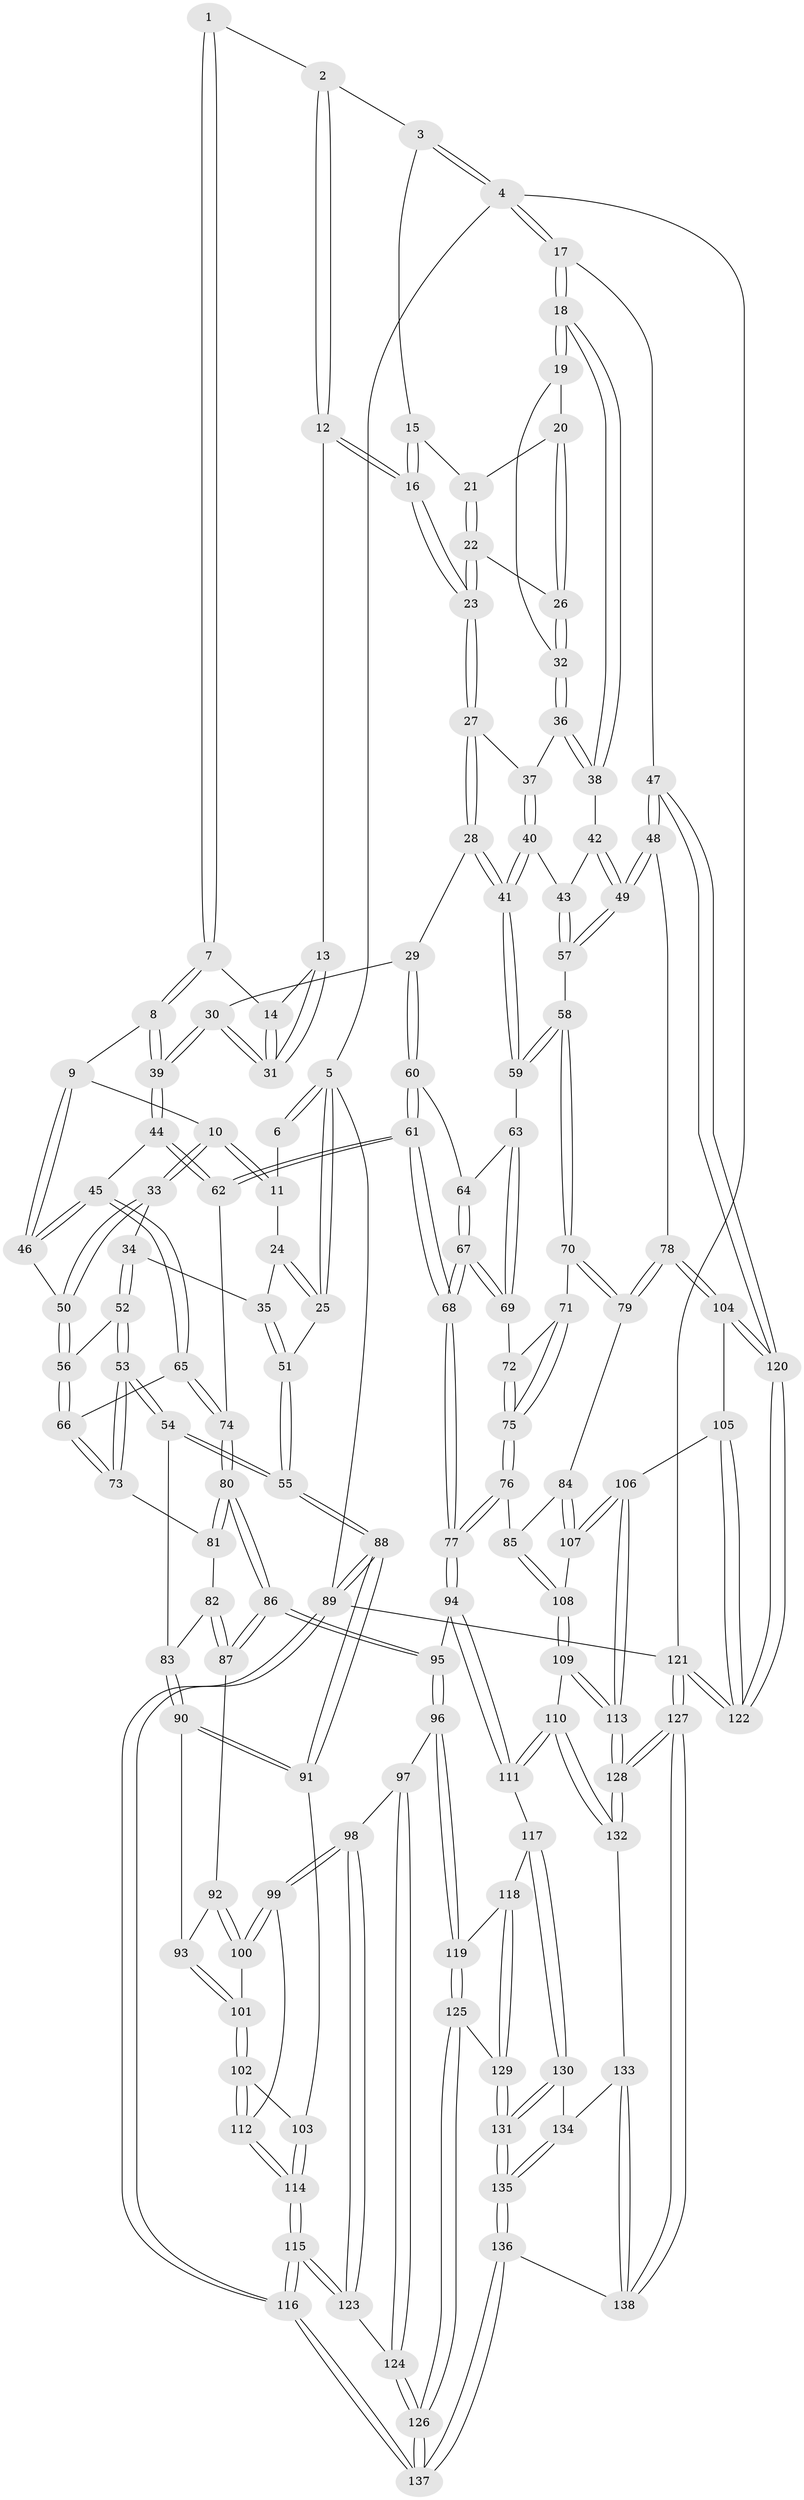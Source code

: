 // coarse degree distribution, {3: 0.42857142857142855, 4: 0.2619047619047619, 6: 0.07142857142857142, 5: 0.14285714285714285, 2: 0.09523809523809523}
// Generated by graph-tools (version 1.1) at 2025/54/03/04/25 22:54:32]
// undirected, 138 vertices, 342 edges
graph export_dot {
  node [color=gray90,style=filled];
  1 [pos="+0.4264800708233912+0"];
  2 [pos="+0.6509169253895162+0"];
  3 [pos="+1+0"];
  4 [pos="+1+0"];
  5 [pos="+0+0"];
  6 [pos="+0.03747687584673235+0"];
  7 [pos="+0.36452396722534286+0.14202079246598875"];
  8 [pos="+0.3090390787400628+0.18736616493330105"];
  9 [pos="+0.29105463474164595+0.1940907852479472"];
  10 [pos="+0.23689107205123158+0.19631851802947992"];
  11 [pos="+0.14039308950662663+0.0642611462345975"];
  12 [pos="+0.6795841079264983+0"];
  13 [pos="+0.5602996818179801+0.11848762152437635"];
  14 [pos="+0.37358052705922923+0.14489278728921842"];
  15 [pos="+0.9264549168235083+0.05897845868198855"];
  16 [pos="+0.7269901897172116+0.06399405899970496"];
  17 [pos="+1+0.20467929160583898"];
  18 [pos="+1+0.19945366541245999"];
  19 [pos="+0.9666192062878827+0.1211271923679768"];
  20 [pos="+0.9563656590258506+0.11418911539909753"];
  21 [pos="+0.9434921036481588+0.09427276112230627"];
  22 [pos="+0.8031183434307576+0.1397117919639389"];
  23 [pos="+0.7357488047843963+0.10377094394639026"];
  24 [pos="+0.030774280795460403+0.14190125105798754"];
  25 [pos="+0+0.13885538742838793"];
  26 [pos="+0.8506310887283247+0.17068141476192183"];
  27 [pos="+0.7125018342087847+0.19133014230337958"];
  28 [pos="+0.6412901502275037+0.28282087271732465"];
  29 [pos="+0.5849402853433531+0.2996904892992023"];
  30 [pos="+0.5759931649298635+0.2975077225725832"];
  31 [pos="+0.5584221542970713+0.2706357643011188"];
  32 [pos="+0.8800335345455742+0.21874200006634692"];
  33 [pos="+0.17060549302605615+0.26287483184482324"];
  34 [pos="+0.14309274232335153+0.270620321124573"];
  35 [pos="+0.10231141258139202+0.274733079393811"];
  36 [pos="+0.890248572699307+0.24287033263594443"];
  37 [pos="+0.8123505262961005+0.27668516972899027"];
  38 [pos="+0.932449368042378+0.26671112560561755"];
  39 [pos="+0.46080821428034247+0.3670850486383891"];
  40 [pos="+0.7998094513244289+0.35469171987354586"];
  41 [pos="+0.7646708564470481+0.3851852505596581"];
  42 [pos="+0.9311533567961964+0.272030466221878"];
  43 [pos="+0.8795498215094275+0.35312277359294036"];
  44 [pos="+0.4392974609038021+0.40883973460048834"];
  45 [pos="+0.351088870633968+0.4265708307021735"];
  46 [pos="+0.32156893517824425+0.36534065545866345"];
  47 [pos="+1+0.5881073643918604"];
  48 [pos="+1+0.5817873476364278"];
  49 [pos="+1+0.5011221122234988"];
  50 [pos="+0.20550759892473416+0.3727070366878848"];
  51 [pos="+0+0.39471162344900895"];
  52 [pos="+0.11521160040567506+0.4311886111742004"];
  53 [pos="+0.004246255027316586+0.4991475979398949"];
  54 [pos="+0.003739796331211371+0.4993196329225511"];
  55 [pos="+0+0.48615678503853166"];
  56 [pos="+0.20976293645438795+0.42394725607392675"];
  57 [pos="+0.9431926492131432+0.4600673458245183"];
  58 [pos="+0.8155017708898613+0.44606176389320906"];
  59 [pos="+0.7646691535212446+0.3865959387998459"];
  60 [pos="+0.5916003743334547+0.33506314677866894"];
  61 [pos="+0.5370128713088156+0.5639305036828991"];
  62 [pos="+0.5230273082070307+0.5575996447468576"];
  63 [pos="+0.723068707628112+0.434512037434056"];
  64 [pos="+0.6259593940139848+0.4023519274421853"];
  65 [pos="+0.33827263999322005+0.44052249273454014"];
  66 [pos="+0.25265996665325313+0.488672851574319"];
  67 [pos="+0.6377688291222424+0.5115639731756243"];
  68 [pos="+0.5679882757174318+0.5868962838576617"];
  69 [pos="+0.6998870690612693+0.483800147288818"];
  70 [pos="+0.79226176563724+0.542548934355641"];
  71 [pos="+0.7801046501934434+0.5411481818228817"];
  72 [pos="+0.7374507576309831+0.5122490780075896"];
  73 [pos="+0.25071008067448375+0.4948167641999647"];
  74 [pos="+0.41015448037054547+0.582223544452655"];
  75 [pos="+0.6735465538981912+0.6148330270593783"];
  76 [pos="+0.6224540246888686+0.6523219245816403"];
  77 [pos="+0.5886889980981548+0.6388661307131147"];
  78 [pos="+0.9071221183588328+0.6436729231626911"];
  79 [pos="+0.8906249994093706+0.6385445460225976"];
  80 [pos="+0.3517316742005879+0.6196452955325461"];
  81 [pos="+0.25075567447057534+0.504020758677978"];
  82 [pos="+0.2055736782755852+0.5683938909127745"];
  83 [pos="+0.16236466877854827+0.6093551786254131"];
  84 [pos="+0.847904399915077+0.6465523165299335"];
  85 [pos="+0.6303261329045974+0.6577801468709445"];
  86 [pos="+0.34002797339185675+0.6601414108673501"];
  87 [pos="+0.3011349529533347+0.6693443064172577"];
  88 [pos="+0+0.6827153113137073"];
  89 [pos="+0+1"];
  90 [pos="+0.1622794957889805+0.6387865167466695"];
  91 [pos="+0.035179784995803716+0.718251688742115"];
  92 [pos="+0.2802144626859812+0.6786172149762738"];
  93 [pos="+0.19947465933644953+0.6811930704331813"];
  94 [pos="+0.5657060450370335+0.6699442064841968"];
  95 [pos="+0.39375630280036383+0.749811997748435"];
  96 [pos="+0.38163479167035597+0.8173241615596295"];
  97 [pos="+0.33629651129949+0.8253107865203265"];
  98 [pos="+0.28960318556756093+0.8251650930776336"];
  99 [pos="+0.2878062075807373+0.8244734059050086"];
  100 [pos="+0.26447329066369796+0.7626619789299066"];
  101 [pos="+0.19153177804843668+0.7286033739642886"];
  102 [pos="+0.17779702766137334+0.7530374599402669"];
  103 [pos="+0.09067358167736864+0.7636154070040398"];
  104 [pos="+0.8461440622604587+0.7869404659138635"];
  105 [pos="+0.8252648674885527+0.8123836552349107"];
  106 [pos="+0.7885151018217585+0.8317521343631783"];
  107 [pos="+0.7161271438165363+0.7587675395363285"];
  108 [pos="+0.6767864786382084+0.733607583298152"];
  109 [pos="+0.63353614083001+0.8489777221340107"];
  110 [pos="+0.5724785282547605+0.8738494169018717"];
  111 [pos="+0.5447066357559586+0.862804611297141"];
  112 [pos="+0.20810958860571402+0.8291723122433144"];
  113 [pos="+0.763751654000139+0.8852098976350111"];
  114 [pos="+0.12483621720309736+0.9096124439652914"];
  115 [pos="+0.11764384928652095+0.9289952745161738"];
  116 [pos="+0+1"];
  117 [pos="+0.5439044413492571+0.8630505409576625"];
  118 [pos="+0.5145051689980527+0.8618585936081856"];
  119 [pos="+0.39444157495688914+0.8325640977450801"];
  120 [pos="+1+1"];
  121 [pos="+1+1"];
  122 [pos="+1+1"];
  123 [pos="+0.2515341190250514+0.9372600088758721"];
  124 [pos="+0.2904535430305801+0.9690175549966702"];
  125 [pos="+0.38920306502085056+0.9242602420454434"];
  126 [pos="+0.3161622855765569+1"];
  127 [pos="+0.8476583376655391+1"];
  128 [pos="+0.764201385326799+1"];
  129 [pos="+0.44620185055807265+0.9714607767937387"];
  130 [pos="+0.5204253183961328+0.9382769529888308"];
  131 [pos="+0.45792462257549954+0.9927780196686811"];
  132 [pos="+0.591062129479276+0.9084395771302182"];
  133 [pos="+0.5780836804196308+1"];
  134 [pos="+0.5314834877768582+0.9781182988187785"];
  135 [pos="+0.46048785863665814+1"];
  136 [pos="+0.4417237203177934+1"];
  137 [pos="+0.30808260593459136+1"];
  138 [pos="+0.6409298782065599+1"];
  1 -- 2;
  1 -- 7;
  1 -- 7;
  2 -- 3;
  2 -- 12;
  2 -- 12;
  3 -- 4;
  3 -- 4;
  3 -- 15;
  4 -- 5;
  4 -- 17;
  4 -- 17;
  4 -- 121;
  5 -- 6;
  5 -- 6;
  5 -- 25;
  5 -- 25;
  5 -- 89;
  6 -- 11;
  7 -- 8;
  7 -- 8;
  7 -- 14;
  8 -- 9;
  8 -- 39;
  8 -- 39;
  9 -- 10;
  9 -- 46;
  9 -- 46;
  10 -- 11;
  10 -- 11;
  10 -- 33;
  10 -- 33;
  11 -- 24;
  12 -- 13;
  12 -- 16;
  12 -- 16;
  13 -- 14;
  13 -- 31;
  13 -- 31;
  14 -- 31;
  14 -- 31;
  15 -- 16;
  15 -- 16;
  15 -- 21;
  16 -- 23;
  16 -- 23;
  17 -- 18;
  17 -- 18;
  17 -- 47;
  18 -- 19;
  18 -- 19;
  18 -- 38;
  18 -- 38;
  19 -- 20;
  19 -- 32;
  20 -- 21;
  20 -- 26;
  20 -- 26;
  21 -- 22;
  21 -- 22;
  22 -- 23;
  22 -- 23;
  22 -- 26;
  23 -- 27;
  23 -- 27;
  24 -- 25;
  24 -- 25;
  24 -- 35;
  25 -- 51;
  26 -- 32;
  26 -- 32;
  27 -- 28;
  27 -- 28;
  27 -- 37;
  28 -- 29;
  28 -- 41;
  28 -- 41;
  29 -- 30;
  29 -- 60;
  29 -- 60;
  30 -- 31;
  30 -- 31;
  30 -- 39;
  30 -- 39;
  32 -- 36;
  32 -- 36;
  33 -- 34;
  33 -- 50;
  33 -- 50;
  34 -- 35;
  34 -- 52;
  34 -- 52;
  35 -- 51;
  35 -- 51;
  36 -- 37;
  36 -- 38;
  36 -- 38;
  37 -- 40;
  37 -- 40;
  38 -- 42;
  39 -- 44;
  39 -- 44;
  40 -- 41;
  40 -- 41;
  40 -- 43;
  41 -- 59;
  41 -- 59;
  42 -- 43;
  42 -- 49;
  42 -- 49;
  43 -- 57;
  43 -- 57;
  44 -- 45;
  44 -- 62;
  44 -- 62;
  45 -- 46;
  45 -- 46;
  45 -- 65;
  45 -- 65;
  46 -- 50;
  47 -- 48;
  47 -- 48;
  47 -- 120;
  47 -- 120;
  48 -- 49;
  48 -- 49;
  48 -- 78;
  49 -- 57;
  49 -- 57;
  50 -- 56;
  50 -- 56;
  51 -- 55;
  51 -- 55;
  52 -- 53;
  52 -- 53;
  52 -- 56;
  53 -- 54;
  53 -- 54;
  53 -- 73;
  53 -- 73;
  54 -- 55;
  54 -- 55;
  54 -- 83;
  55 -- 88;
  55 -- 88;
  56 -- 66;
  56 -- 66;
  57 -- 58;
  58 -- 59;
  58 -- 59;
  58 -- 70;
  58 -- 70;
  59 -- 63;
  60 -- 61;
  60 -- 61;
  60 -- 64;
  61 -- 62;
  61 -- 62;
  61 -- 68;
  61 -- 68;
  62 -- 74;
  63 -- 64;
  63 -- 69;
  63 -- 69;
  64 -- 67;
  64 -- 67;
  65 -- 66;
  65 -- 74;
  65 -- 74;
  66 -- 73;
  66 -- 73;
  67 -- 68;
  67 -- 68;
  67 -- 69;
  67 -- 69;
  68 -- 77;
  68 -- 77;
  69 -- 72;
  70 -- 71;
  70 -- 79;
  70 -- 79;
  71 -- 72;
  71 -- 75;
  71 -- 75;
  72 -- 75;
  72 -- 75;
  73 -- 81;
  74 -- 80;
  74 -- 80;
  75 -- 76;
  75 -- 76;
  76 -- 77;
  76 -- 77;
  76 -- 85;
  77 -- 94;
  77 -- 94;
  78 -- 79;
  78 -- 79;
  78 -- 104;
  78 -- 104;
  79 -- 84;
  80 -- 81;
  80 -- 81;
  80 -- 86;
  80 -- 86;
  81 -- 82;
  82 -- 83;
  82 -- 87;
  82 -- 87;
  83 -- 90;
  83 -- 90;
  84 -- 85;
  84 -- 107;
  84 -- 107;
  85 -- 108;
  85 -- 108;
  86 -- 87;
  86 -- 87;
  86 -- 95;
  86 -- 95;
  87 -- 92;
  88 -- 89;
  88 -- 89;
  88 -- 91;
  88 -- 91;
  89 -- 116;
  89 -- 116;
  89 -- 121;
  90 -- 91;
  90 -- 91;
  90 -- 93;
  91 -- 103;
  92 -- 93;
  92 -- 100;
  92 -- 100;
  93 -- 101;
  93 -- 101;
  94 -- 95;
  94 -- 111;
  94 -- 111;
  95 -- 96;
  95 -- 96;
  96 -- 97;
  96 -- 119;
  96 -- 119;
  97 -- 98;
  97 -- 124;
  97 -- 124;
  98 -- 99;
  98 -- 99;
  98 -- 123;
  98 -- 123;
  99 -- 100;
  99 -- 100;
  99 -- 112;
  100 -- 101;
  101 -- 102;
  101 -- 102;
  102 -- 103;
  102 -- 112;
  102 -- 112;
  103 -- 114;
  103 -- 114;
  104 -- 105;
  104 -- 120;
  104 -- 120;
  105 -- 106;
  105 -- 122;
  105 -- 122;
  106 -- 107;
  106 -- 107;
  106 -- 113;
  106 -- 113;
  107 -- 108;
  108 -- 109;
  108 -- 109;
  109 -- 110;
  109 -- 113;
  109 -- 113;
  110 -- 111;
  110 -- 111;
  110 -- 132;
  110 -- 132;
  111 -- 117;
  112 -- 114;
  112 -- 114;
  113 -- 128;
  113 -- 128;
  114 -- 115;
  114 -- 115;
  115 -- 116;
  115 -- 116;
  115 -- 123;
  115 -- 123;
  116 -- 137;
  116 -- 137;
  117 -- 118;
  117 -- 130;
  117 -- 130;
  118 -- 119;
  118 -- 129;
  118 -- 129;
  119 -- 125;
  119 -- 125;
  120 -- 122;
  120 -- 122;
  121 -- 122;
  121 -- 122;
  121 -- 127;
  121 -- 127;
  123 -- 124;
  124 -- 126;
  124 -- 126;
  125 -- 126;
  125 -- 126;
  125 -- 129;
  126 -- 137;
  126 -- 137;
  127 -- 128;
  127 -- 128;
  127 -- 138;
  127 -- 138;
  128 -- 132;
  128 -- 132;
  129 -- 131;
  129 -- 131;
  130 -- 131;
  130 -- 131;
  130 -- 134;
  131 -- 135;
  131 -- 135;
  132 -- 133;
  133 -- 134;
  133 -- 138;
  133 -- 138;
  134 -- 135;
  134 -- 135;
  135 -- 136;
  135 -- 136;
  136 -- 137;
  136 -- 137;
  136 -- 138;
}
